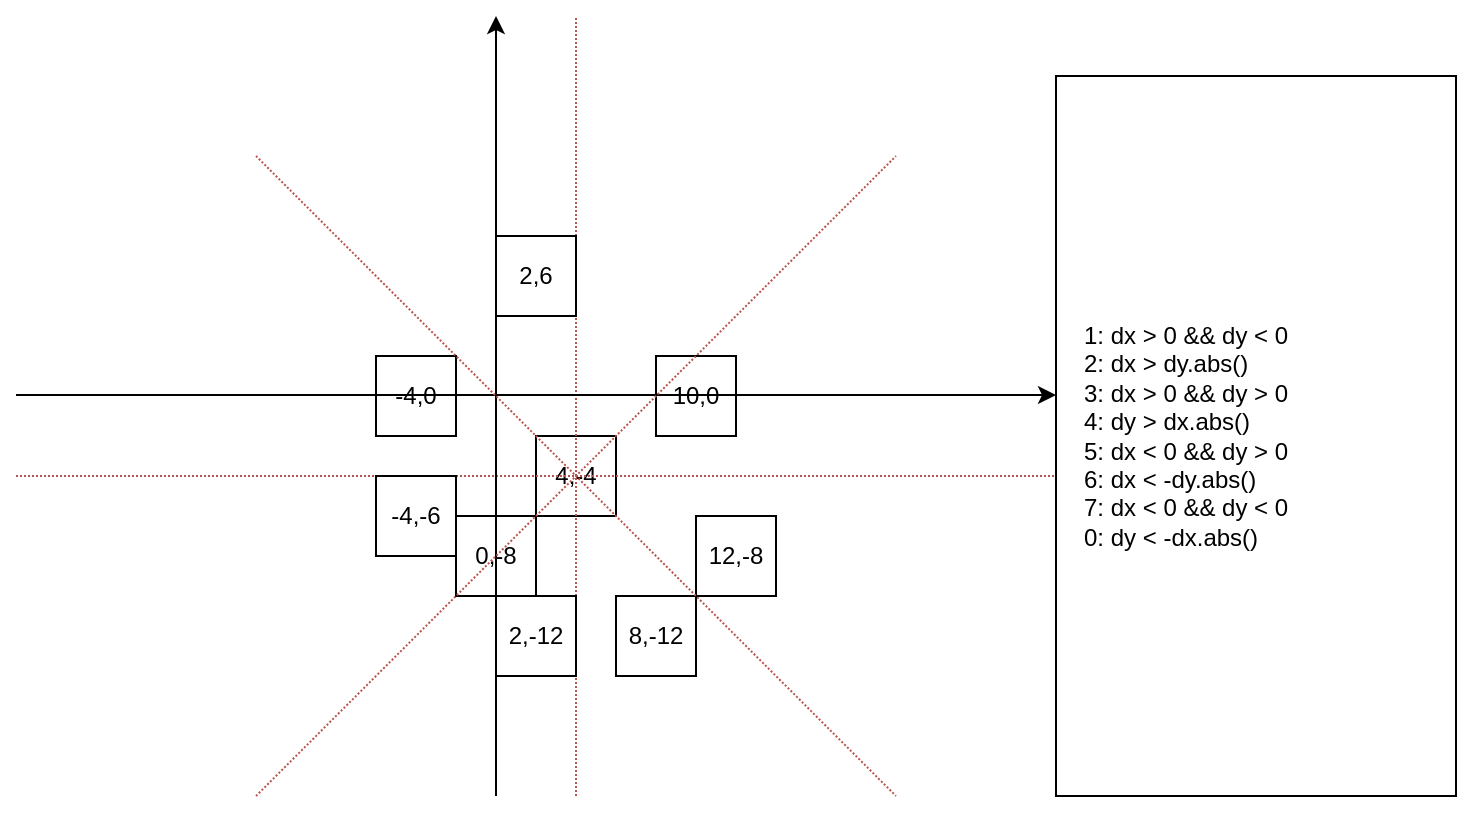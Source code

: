 <mxfile version="20.8.16" type="device"><diagram name="第 1 页" id="t0tJMowRclHuMrODgtQw"><mxGraphModel dx="754" dy="434" grid="1" gridSize="10" guides="1" tooltips="1" connect="1" arrows="1" fold="1" page="1" pageScale="1" pageWidth="1600" pageHeight="1200" math="0" shadow="0"><root><mxCell id="0"/><mxCell id="1" parent="0"/><mxCell id="mSH6of91SrMOshj90Rqy-12" value="4,-4" style="rounded=0;whiteSpace=wrap;html=1;" vertex="1" parent="1"><mxGeometry x="500" y="340" width="40" height="40" as="geometry"/></mxCell><mxCell id="mSH6of91SrMOshj90Rqy-15" value="8,-12" style="rounded=0;whiteSpace=wrap;html=1;" vertex="1" parent="1"><mxGeometry x="540" y="420" width="40" height="40" as="geometry"/></mxCell><mxCell id="mSH6of91SrMOshj90Rqy-17" value="12,-8" style="rounded=0;whiteSpace=wrap;html=1;" vertex="1" parent="1"><mxGeometry x="580" y="380" width="40" height="40" as="geometry"/></mxCell><mxCell id="mSH6of91SrMOshj90Rqy-18" value="-4,0" style="rounded=0;whiteSpace=wrap;html=1;" vertex="1" parent="1"><mxGeometry x="420" y="300" width="40" height="40" as="geometry"/></mxCell><mxCell id="mSH6of91SrMOshj90Rqy-20" value="0,-8" style="rounded=0;whiteSpace=wrap;html=1;" vertex="1" parent="1"><mxGeometry x="460" y="380" width="40" height="40" as="geometry"/></mxCell><mxCell id="mSH6of91SrMOshj90Rqy-16" value="10,0" style="rounded=0;whiteSpace=wrap;html=1;" vertex="1" parent="1"><mxGeometry x="560" y="300" width="40" height="40" as="geometry"/></mxCell><mxCell id="mSH6of91SrMOshj90Rqy-31" value="" style="group;movable=0;resizable=0;rotatable=0;deletable=0;editable=0;connectable=0;" vertex="1" connectable="0" parent="1"><mxGeometry x="240" y="130" width="520" height="390" as="geometry"/></mxCell><mxCell id="mSH6of91SrMOshj90Rqy-28" value="" style="endArrow=none;dashed=1;html=1;strokeWidth=1;rounded=0;dashPattern=1 1;fillColor=#f8cecc;strokeColor=#b85450;movable=1;resizable=1;rotatable=1;deletable=1;editable=1;connectable=1;" edge="1" parent="mSH6of91SrMOshj90Rqy-31"><mxGeometry width="50" height="50" relative="1" as="geometry"><mxPoint y="230" as="sourcePoint"/><mxPoint x="520" y="230" as="targetPoint"/></mxGeometry></mxCell><mxCell id="mSH6of91SrMOshj90Rqy-30" value="" style="endArrow=none;dashed=1;html=1;strokeWidth=1;rounded=0;dashPattern=1 1;fillColor=#f8cecc;strokeColor=#b85450;movable=1;resizable=1;rotatable=1;deletable=1;editable=1;connectable=1;" edge="1" parent="mSH6of91SrMOshj90Rqy-31"><mxGeometry width="50" height="50" relative="1" as="geometry"><mxPoint x="280" y="390" as="sourcePoint"/><mxPoint x="280" as="targetPoint"/></mxGeometry></mxCell><mxCell id="mSH6of91SrMOshj90Rqy-26" value="" style="endArrow=classic;html=1;rounded=0;movable=0;resizable=0;rotatable=0;deletable=0;editable=0;connectable=0;" edge="1" parent="mSH6of91SrMOshj90Rqy-31"><mxGeometry width="50" height="50" relative="1" as="geometry"><mxPoint x="240" y="390" as="sourcePoint"/><mxPoint x="240" as="targetPoint"/></mxGeometry></mxCell><mxCell id="mSH6of91SrMOshj90Rqy-25" value="" style="endArrow=classic;html=1;rounded=0;movable=0;resizable=0;rotatable=0;deletable=0;editable=0;connectable=0;" edge="1" parent="mSH6of91SrMOshj90Rqy-31"><mxGeometry width="50" height="50" relative="1" as="geometry"><mxPoint y="189.5" as="sourcePoint"/><mxPoint x="520" y="189.5" as="targetPoint"/></mxGeometry></mxCell><mxCell id="mSH6of91SrMOshj90Rqy-22" value="2,6" style="rounded=0;whiteSpace=wrap;html=1;" vertex="1" parent="mSH6of91SrMOshj90Rqy-31"><mxGeometry x="240" y="110" width="40" height="40" as="geometry"/></mxCell><mxCell id="mSH6of91SrMOshj90Rqy-19" value="-4,-6" style="rounded=0;whiteSpace=wrap;html=1;" vertex="1" parent="mSH6of91SrMOshj90Rqy-31"><mxGeometry x="180" y="230" width="40" height="40" as="geometry"/></mxCell><mxCell id="mSH6of91SrMOshj90Rqy-38" value="2,-12" style="rounded=0;whiteSpace=wrap;html=1;" vertex="1" parent="mSH6of91SrMOshj90Rqy-31"><mxGeometry x="240" y="290" width="40" height="40" as="geometry"/></mxCell><mxCell id="mSH6of91SrMOshj90Rqy-37" value="1: dx &amp;gt; 0 &amp;amp;&amp;amp; dy &amp;lt; 0&lt;br&gt;2: dx &amp;gt; dy.abs()&lt;br&gt;3: dx &amp;gt; 0 &amp;amp;&amp;amp; dy &amp;gt; 0&lt;br&gt;4: dy &amp;gt; dx.abs()&lt;br&gt;5: dx &amp;lt; 0 &amp;amp;&amp;amp; dy &amp;gt; 0&lt;br&gt;6: dx &amp;lt; -dy.abs()&lt;br&gt;7: dx &amp;lt; 0 &amp;amp;&amp;amp; dy &amp;lt; 0&lt;br&gt;0: dy &amp;lt; -dx.abs()" style="rounded=0;whiteSpace=wrap;html=1;align=left;spacingLeft=12;" vertex="1" parent="1"><mxGeometry x="760" y="160" width="200" height="360" as="geometry"/></mxCell><mxCell id="mSH6of91SrMOshj90Rqy-45" value="" style="endArrow=none;dashed=1;html=1;strokeWidth=1;rounded=0;dashPattern=1 1;fillColor=#f8cecc;strokeColor=#b85450;movable=1;resizable=1;rotatable=1;deletable=1;editable=1;connectable=1;" edge="1" parent="1"><mxGeometry width="50" height="50" relative="1" as="geometry"><mxPoint x="360" y="200" as="sourcePoint"/><mxPoint x="680" y="520" as="targetPoint"/></mxGeometry></mxCell><mxCell id="mSH6of91SrMOshj90Rqy-46" value="" style="endArrow=none;dashed=1;html=1;strokeWidth=1;rounded=0;dashPattern=1 1;fillColor=#f8cecc;strokeColor=#b85450;movable=1;resizable=1;rotatable=1;deletable=1;editable=1;connectable=1;" edge="1" parent="1"><mxGeometry width="50" height="50" relative="1" as="geometry"><mxPoint x="360" y="520" as="sourcePoint"/><mxPoint x="680" y="200" as="targetPoint"/></mxGeometry></mxCell></root></mxGraphModel></diagram></mxfile>
